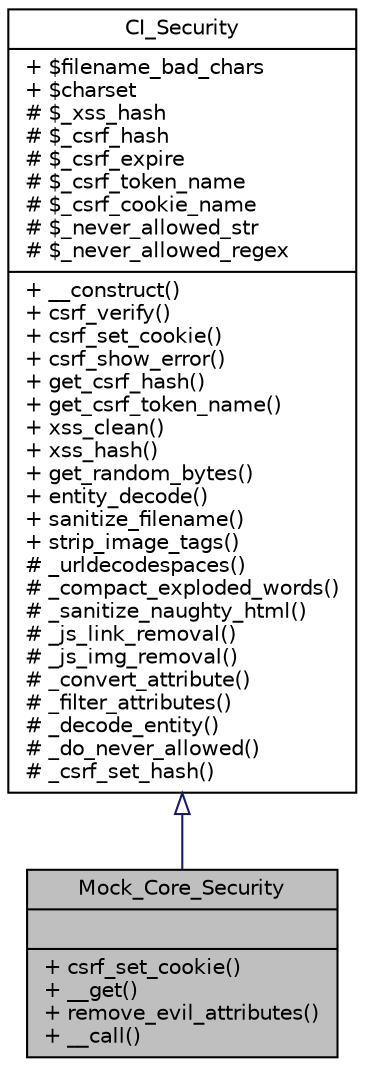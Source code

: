 digraph "Mock_Core_Security"
{
 // LATEX_PDF_SIZE
  edge [fontname="Helvetica",fontsize="10",labelfontname="Helvetica",labelfontsize="10"];
  node [fontname="Helvetica",fontsize="10",shape=record];
  Node2 [label="{Mock_Core_Security\n||+ csrf_set_cookie()\l+ __get()\l+ remove_evil_attributes()\l+ __call()\l}",height=0.2,width=0.4,color="black", fillcolor="grey75", style="filled", fontcolor="black",tooltip=" "];
  Node3 -> Node2 [dir="back",color="midnightblue",fontsize="10",style="solid",arrowtail="onormal",fontname="Helvetica"];
  Node3 [label="{CI_Security\n|+ $filename_bad_chars\l+ $charset\l# $_xss_hash\l# $_csrf_hash\l# $_csrf_expire\l# $_csrf_token_name\l# $_csrf_cookie_name\l# $_never_allowed_str\l# $_never_allowed_regex\l|+ __construct()\l+ csrf_verify()\l+ csrf_set_cookie()\l+ csrf_show_error()\l+ get_csrf_hash()\l+ get_csrf_token_name()\l+ xss_clean()\l+ xss_hash()\l+ get_random_bytes()\l+ entity_decode()\l+ sanitize_filename()\l+ strip_image_tags()\l# _urldecodespaces()\l# _compact_exploded_words()\l# _sanitize_naughty_html()\l# _js_link_removal()\l# _js_img_removal()\l# _convert_attribute()\l# _filter_attributes()\l# _decode_entity()\l# _do_never_allowed()\l# _csrf_set_hash()\l}",height=0.2,width=0.4,color="black", fillcolor="white", style="filled",URL="$class_c_i___security.html",tooltip=" "];
}
